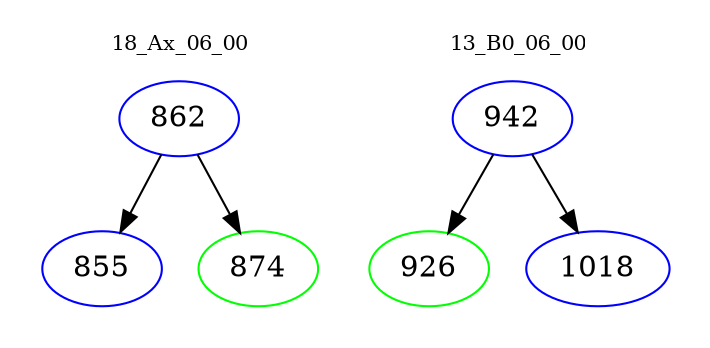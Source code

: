 digraph{
subgraph cluster_0 {
color = white
label = "18_Ax_06_00";
fontsize=10;
T0_862 [label="862", color="blue"]
T0_862 -> T0_855 [color="black"]
T0_855 [label="855", color="blue"]
T0_862 -> T0_874 [color="black"]
T0_874 [label="874", color="green"]
}
subgraph cluster_1 {
color = white
label = "13_B0_06_00";
fontsize=10;
T1_942 [label="942", color="blue"]
T1_942 -> T1_926 [color="black"]
T1_926 [label="926", color="green"]
T1_942 -> T1_1018 [color="black"]
T1_1018 [label="1018", color="blue"]
}
}
